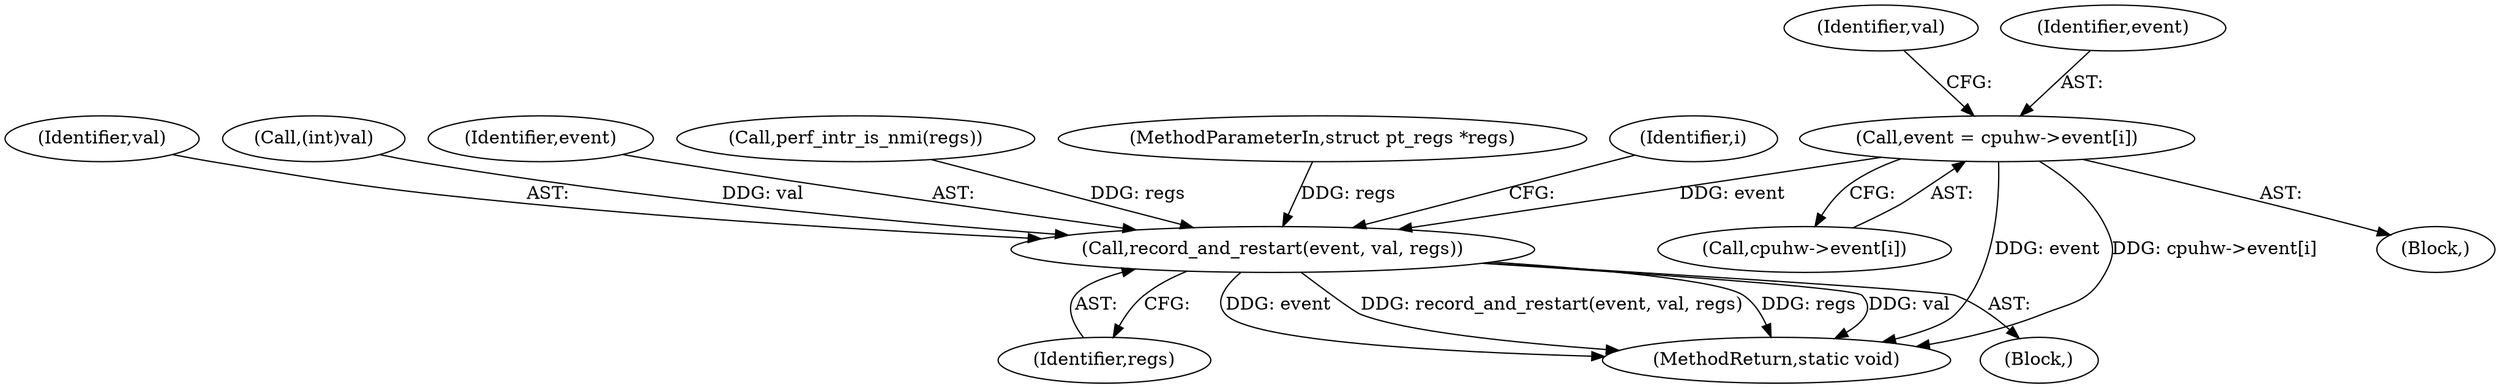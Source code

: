 digraph "0_linux_a8b0ca17b80e92faab46ee7179ba9e99ccb61233_17@array" {
"1000141" [label="(Call,event = cpuhw->event[i])"];
"1000165" [label="(Call,record_and_restart(event, val, regs))"];
"1000161" [label="(Block,)"];
"1000154" [label="(Call,(int)val)"];
"1000141" [label="(Call,event = cpuhw->event[i])"];
"1000149" [label="(Identifier,val)"];
"1000142" [label="(Identifier,event)"];
"1000166" [label="(Identifier,event)"];
"1000143" [label="(Call,cpuhw->event[i])"];
"1000189" [label="(MethodReturn,static void)"];
"1000140" [label="(Block,)"];
"1000122" [label="(Call,perf_intr_is_nmi(regs))"];
"1000104" [label="(MethodParameterIn,struct pt_regs *regs)"];
"1000168" [label="(Identifier,regs)"];
"1000139" [label="(Identifier,i)"];
"1000165" [label="(Call,record_and_restart(event, val, regs))"];
"1000167" [label="(Identifier,val)"];
"1000141" -> "1000140"  [label="AST: "];
"1000141" -> "1000143"  [label="CFG: "];
"1000142" -> "1000141"  [label="AST: "];
"1000143" -> "1000141"  [label="AST: "];
"1000149" -> "1000141"  [label="CFG: "];
"1000141" -> "1000189"  [label="DDG: event"];
"1000141" -> "1000189"  [label="DDG: cpuhw->event[i]"];
"1000141" -> "1000165"  [label="DDG: event"];
"1000165" -> "1000161"  [label="AST: "];
"1000165" -> "1000168"  [label="CFG: "];
"1000166" -> "1000165"  [label="AST: "];
"1000167" -> "1000165"  [label="AST: "];
"1000168" -> "1000165"  [label="AST: "];
"1000139" -> "1000165"  [label="CFG: "];
"1000165" -> "1000189"  [label="DDG: event"];
"1000165" -> "1000189"  [label="DDG: record_and_restart(event, val, regs)"];
"1000165" -> "1000189"  [label="DDG: regs"];
"1000165" -> "1000189"  [label="DDG: val"];
"1000154" -> "1000165"  [label="DDG: val"];
"1000122" -> "1000165"  [label="DDG: regs"];
"1000104" -> "1000165"  [label="DDG: regs"];
}

